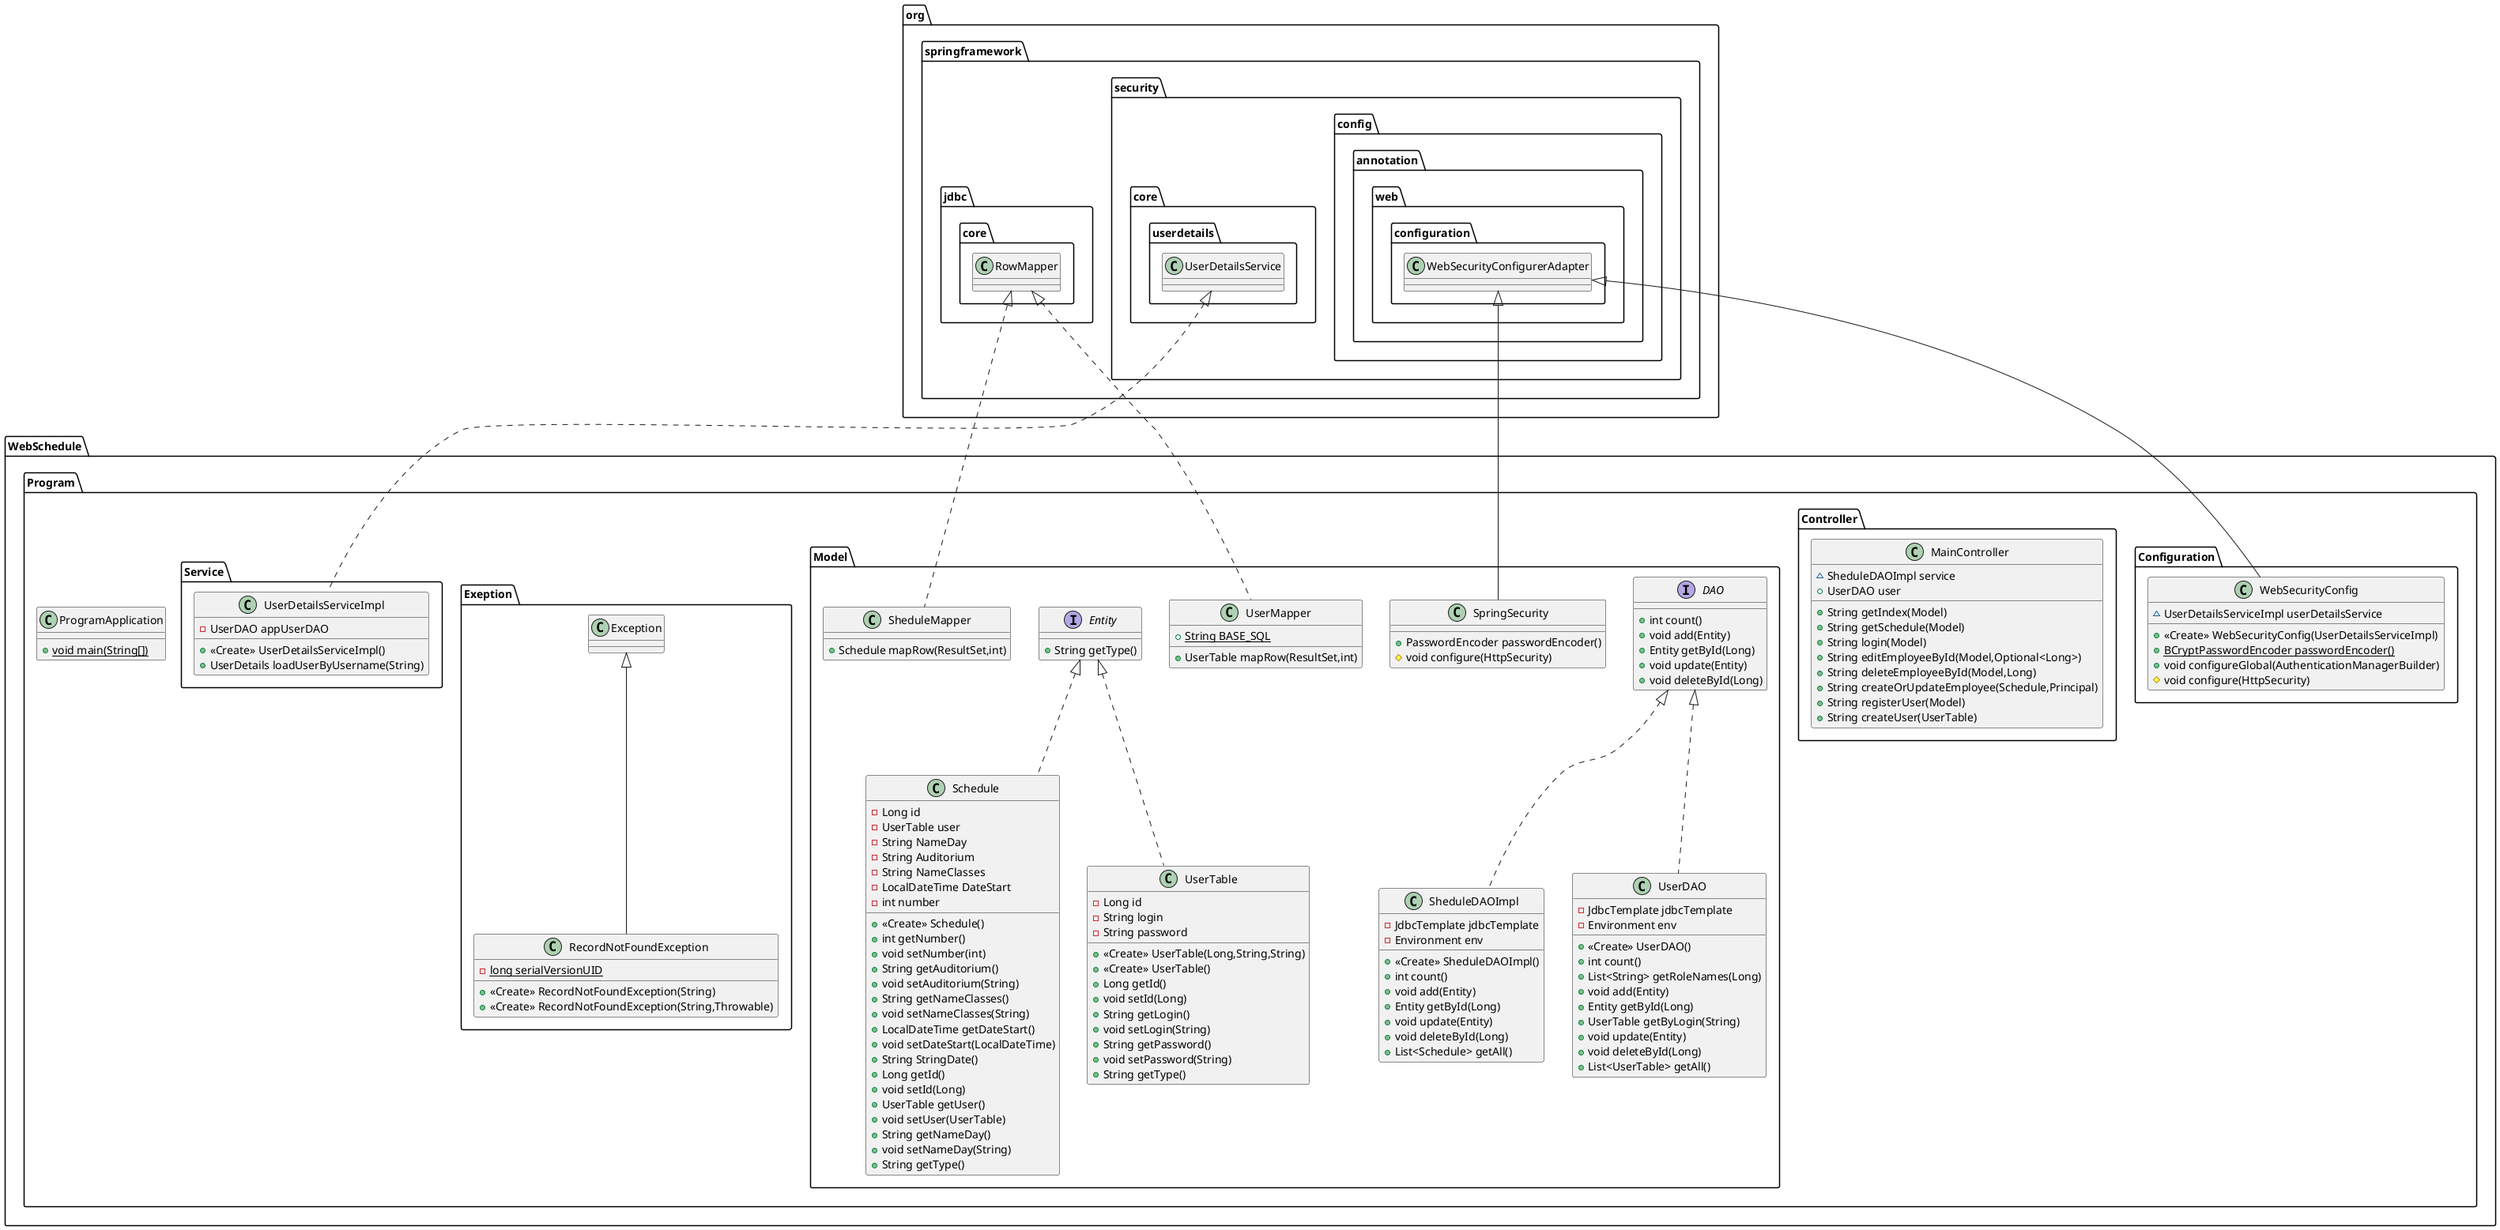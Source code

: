 @startuml
class WebSchedule.Program.Configuration.WebSecurityConfig {
~ UserDetailsServiceImpl userDetailsService
+ <<Create>> WebSecurityConfig(UserDetailsServiceImpl)
+ {static} BCryptPasswordEncoder passwordEncoder()
+ void configureGlobal(AuthenticationManagerBuilder)
# void configure(HttpSecurity)
}
class WebSchedule.Program.Controller.MainController {
~ SheduleDAOImpl service
+ UserDAO user
+ String getIndex(Model)
+ String getSchedule(Model)
+ String login(Model)
+ String editEmployeeById(Model,Optional<Long>)
+ String deleteEmployeeById(Model,Long)
+ String createOrUpdateEmployee(Schedule,Principal)
+ String registerUser(Model)
+ String createUser(UserTable)
}
interface WebSchedule.Program.Model.DAO {
+ int count()
+ void add(Entity)
+ Entity getById(Long)
+ void update(Entity)
+ void deleteById(Long)
}
class WebSchedule.Program.Exeption.RecordNotFoundException {
- {static} long serialVersionUID
+ <<Create>> RecordNotFoundException(String)
+ <<Create>> RecordNotFoundException(String,Throwable)
}
class WebSchedule.Program.Model.SpringSecurity {
+ PasswordEncoder passwordEncoder()
# void configure(HttpSecurity)
}
class WebSchedule.Program.Service.UserDetailsServiceImpl {
- UserDAO appUserDAO
+ <<Create>> UserDetailsServiceImpl()
+ UserDetails loadUserByUsername(String)
}
class WebSchedule.Program.ProgramApplication {
+ {static} void main(String[])
}
class WebSchedule.Program.Model.SheduleDAOImpl {
- JdbcTemplate jdbcTemplate
- Environment env
+ <<Create>> SheduleDAOImpl()
+ int count()
+ void add(Entity)
+ Entity getById(Long)
+ void update(Entity)
+ void deleteById(Long)
+ List<Schedule> getAll()
}
class WebSchedule.Program.Model.Schedule {
- Long id
- UserTable user
- String NameDay
- String Auditorium
- String NameClasses
- LocalDateTime DateStart
- int number
+ <<Create>> Schedule()
+ int getNumber()
+ void setNumber(int)
+ String getAuditorium()
+ void setAuditorium(String)
+ String getNameClasses()
+ void setNameClasses(String)
+ LocalDateTime getDateStart()
+ void setDateStart(LocalDateTime)
+ String StringDate()
+ Long getId()
+ void setId(Long)
+ UserTable getUser()
+ void setUser(UserTable)
+ String getNameDay()
+ void setNameDay(String)
+ String getType()
}
class WebSchedule.Program.Model.UserMapper {
+ {static} String BASE_SQL
+ UserTable mapRow(ResultSet,int)
}
class WebSchedule.Program.Model.UserDAO {
- JdbcTemplate jdbcTemplate
- Environment env
+ <<Create>> UserDAO()
+ int count()
+ List<String> getRoleNames(Long)
+ void add(Entity)
+ Entity getById(Long)
+ UserTable getByLogin(String)
+ void update(Entity)
+ void deleteById(Long)
+ List<UserTable> getAll()
}
interface WebSchedule.Program.Model.Entity {
+ String getType()
}
class WebSchedule.Program.Model.SheduleMapper {
+ Schedule mapRow(ResultSet,int)
}
class WebSchedule.Program.Model.UserTable {
- Long id
- String login
- String password
+ <<Create>> UserTable(Long,String,String)
+ <<Create>> UserTable()
+ Long getId()
+ void setId(Long)
+ String getLogin()
+ void setLogin(String)
+ String getPassword()
+ void setPassword(String)
+ String getType()
}


org.springframework.security.config.annotation.web.configuration.WebSecurityConfigurerAdapter <|-- WebSchedule.Program.Configuration.WebSecurityConfig
WebSchedule.Program.Exeption.Exception <|-- WebSchedule.Program.Exeption.RecordNotFoundException
org.springframework.security.config.annotation.web.configuration.WebSecurityConfigurerAdapter <|-- WebSchedule.Program.Model.SpringSecurity
org.springframework.security.core.userdetails.UserDetailsService <|.. WebSchedule.Program.Service.UserDetailsServiceImpl
WebSchedule.Program.Model.DAO <|.. WebSchedule.Program.Model.SheduleDAOImpl
WebSchedule.Program.Model.Entity <|.. WebSchedule.Program.Model.Schedule
org.springframework.jdbc.core.RowMapper <|.. WebSchedule.Program.Model.UserMapper
WebSchedule.Program.Model.DAO <|.. WebSchedule.Program.Model.UserDAO
org.springframework.jdbc.core.RowMapper <|.. WebSchedule.Program.Model.SheduleMapper
WebSchedule.Program.Model.Entity <|.. WebSchedule.Program.Model.UserTable
@enduml